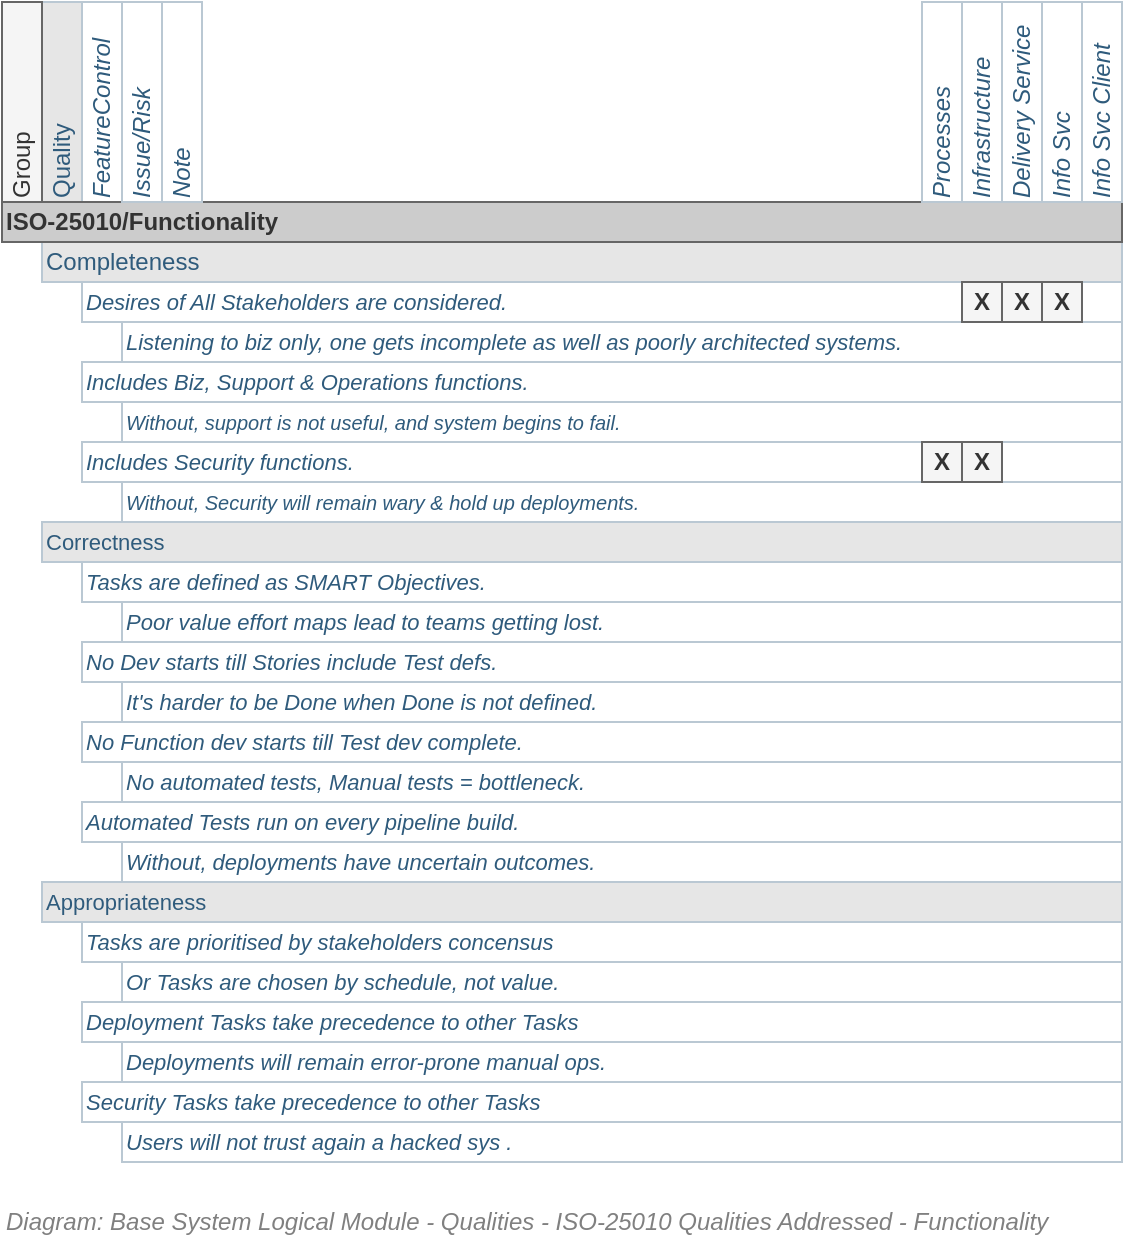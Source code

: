 <mxfile compressed="false" version="17.5.0" type="google">
  <diagram name="Qualities/Addressed/Functionality" id="Rk6DG9-bEqPo-LxvNJbG">
    <mxGraphModel grid="1" page="1" gridSize="10" guides="1" tooltips="1" connect="1" arrows="1" fold="1" pageScale="1" pageWidth="827" pageHeight="1169" math="0" shadow="0">
      <root>
        <mxCell id="tGe2RUTvcF3WwCb3fpTQ-0" />
        <mxCell id="tGe2RUTvcF3WwCb3fpTQ-6" value="Diagram" parent="tGe2RUTvcF3WwCb3fpTQ-0" />
        <UserObject label="Completeness" id="tGe2RUTvcF3WwCb3fpTQ-11">
          <mxCell style="strokeColor=#bac8d3;html=1;fontColor=#2f5b7c;fontSize=12;align=left;fillColor=#E6E6E6;" parent="tGe2RUTvcF3WwCb3fpTQ-6" vertex="1">
            <mxGeometry x="140" y="300" width="540" height="20" as="geometry" />
          </mxCell>
        </UserObject>
        <UserObject label="Correctness" id="tGe2RUTvcF3WwCb3fpTQ-12">
          <mxCell style="strokeColor=#bac8d3;html=1;fontColor=#2f5b7c;fontSize=11;align=left;fillColor=#E6E6E6;" parent="tGe2RUTvcF3WwCb3fpTQ-6" vertex="1">
            <mxGeometry x="140" y="440" width="540" height="20" as="geometry" />
          </mxCell>
        </UserObject>
        <UserObject label="Appropriateness" id="tGe2RUTvcF3WwCb3fpTQ-13">
          <mxCell style="strokeColor=#bac8d3;html=1;fontColor=#2f5b7c;fontSize=11;align=left;fillColor=#E6E6E6;" parent="tGe2RUTvcF3WwCb3fpTQ-6" vertex="1">
            <mxGeometry x="140" y="620" width="540" height="20" as="geometry" />
          </mxCell>
        </UserObject>
        <UserObject label="Quality" id="tGe2RUTvcF3WwCb3fpTQ-14">
          <mxCell style="strokeColor=#bac8d3;html=1;fontColor=#2f5b7c;fontSize=12;align=left;horizontal=0;fillColor=#E6E6E6;" parent="tGe2RUTvcF3WwCb3fpTQ-6" vertex="1">
            <mxGeometry x="140" y="180" width="20" height="100" as="geometry" />
          </mxCell>
        </UserObject>
        <UserObject label="FeatureControl" id="tGe2RUTvcF3WwCb3fpTQ-15">
          <mxCell style="strokeColor=#bac8d3;html=1;fontColor=#2f5b7c;fontSize=12;align=left;horizontal=0;fontStyle=2" parent="tGe2RUTvcF3WwCb3fpTQ-6" vertex="1">
            <mxGeometry x="160" y="180" width="20" height="100" as="geometry" />
          </mxCell>
        </UserObject>
        <UserObject label="Desires of All Stakeholders are considered." id="tGe2RUTvcF3WwCb3fpTQ-17">
          <mxCell style="strokeColor=#bac8d3;html=1;fontColor=#2f5b7c;fontSize=11;align=left;fontStyle=2" parent="tGe2RUTvcF3WwCb3fpTQ-6" vertex="1">
            <mxGeometry x="160" y="320" width="520" height="20" as="geometry" />
          </mxCell>
        </UserObject>
        <UserObject label="&lt;font style=&quot;font-size: 11px;&quot;&gt;Tasks are prioritised by stakeholders concensus&lt;/font&gt;" id="tGe2RUTvcF3WwCb3fpTQ-21">
          <mxCell style="strokeColor=#bac8d3;html=1;fontColor=#2f5b7c;fontSize=11;align=left;fontStyle=2" parent="tGe2RUTvcF3WwCb3fpTQ-6" vertex="1">
            <mxGeometry x="160" y="640" width="520" height="20" as="geometry" />
          </mxCell>
        </UserObject>
        <UserObject label="Tasks are defined as SMART Objectives." id="tGe2RUTvcF3WwCb3fpTQ-22">
          <mxCell style="strokeColor=#bac8d3;html=1;fontColor=#2f5b7c;fontSize=11;align=left;fontStyle=2" parent="tGe2RUTvcF3WwCb3fpTQ-6" vertex="1">
            <mxGeometry x="160" y="460" width="520" height="20" as="geometry" />
          </mxCell>
        </UserObject>
        <UserObject label="Automated Tests run on every pipeline build." id="tGe2RUTvcF3WwCb3fpTQ-23">
          <mxCell style="strokeColor=#bac8d3;html=1;fontColor=#2f5b7c;fontSize=11;align=left;fontStyle=2" parent="tGe2RUTvcF3WwCb3fpTQ-6" vertex="1">
            <mxGeometry x="160" y="580" width="520" height="20" as="geometry" />
          </mxCell>
        </UserObject>
        <UserObject label="Includes Biz, Support &amp;amp; Operations functions.&amp;nbsp;" id="tGe2RUTvcF3WwCb3fpTQ-26">
          <mxCell style="strokeColor=#bac8d3;html=1;fontColor=#2f5b7c;fontSize=11;align=left;fontStyle=2" parent="tGe2RUTvcF3WwCb3fpTQ-6" vertex="1">
            <mxGeometry x="160" y="360" width="520" height="20" as="geometry" />
          </mxCell>
        </UserObject>
        <UserObject label="ISO-25010/Functionality" id="tGe2RUTvcF3WwCb3fpTQ-27">
          <mxCell style="strokeColor=#666666;html=1;fontColor=#333333;fontSize=12;align=left;fontStyle=1;fillColor=#CCCCCC;" parent="tGe2RUTvcF3WwCb3fpTQ-6" vertex="1">
            <mxGeometry x="120" y="280" width="560" height="20" as="geometry" />
          </mxCell>
        </UserObject>
        <UserObject label="Group" id="tGe2RUTvcF3WwCb3fpTQ-28">
          <mxCell style="strokeColor=#666666;html=1;fontColor=#333333;fontSize=12;align=left;horizontal=0;fillColor=#f5f5f5;" parent="tGe2RUTvcF3WwCb3fpTQ-6" vertex="1">
            <mxGeometry x="120" y="180" width="20" height="100" as="geometry" />
          </mxCell>
        </UserObject>
        <UserObject label="No Dev starts till Stories include Test defs." id="tGe2RUTvcF3WwCb3fpTQ-29">
          <mxCell style="strokeColor=#bac8d3;html=1;fontColor=#2f5b7c;fontSize=11;align=left;fontStyle=2" parent="tGe2RUTvcF3WwCb3fpTQ-6" vertex="1">
            <mxGeometry x="160" y="500" width="520" height="20" as="geometry" />
          </mxCell>
        </UserObject>
        <UserObject label="No Function dev starts till Test dev complete." id="tGe2RUTvcF3WwCb3fpTQ-30">
          <mxCell style="strokeColor=#bac8d3;html=1;fontColor=#2f5b7c;fontSize=11;align=left;fontStyle=2" parent="tGe2RUTvcF3WwCb3fpTQ-6" vertex="1">
            <mxGeometry x="160" y="540" width="520" height="20" as="geometry" />
          </mxCell>
        </UserObject>
        <UserObject label="Includes Security functions.&amp;nbsp;" id="tGe2RUTvcF3WwCb3fpTQ-31">
          <mxCell style="strokeColor=#bac8d3;html=1;fontColor=#2f5b7c;fontSize=11;align=left;fontStyle=2" parent="tGe2RUTvcF3WwCb3fpTQ-6" vertex="1">
            <mxGeometry x="160" y="400" width="520" height="20" as="geometry" />
          </mxCell>
        </UserObject>
        <UserObject label="&lt;font style=&quot;font-size: 11px;&quot;&gt;Deployment Tasks take precedence to other Tasks&lt;/font&gt;" id="tGe2RUTvcF3WwCb3fpTQ-34">
          <mxCell style="strokeColor=#bac8d3;html=1;fontColor=#2f5b7c;fontSize=11;align=left;fontStyle=2" parent="tGe2RUTvcF3WwCb3fpTQ-6" vertex="1">
            <mxGeometry x="160" y="680" width="520" height="20" as="geometry" />
          </mxCell>
        </UserObject>
        <UserObject label="&lt;font style=&quot;font-size: 11px;&quot;&gt;Security Tasks take precedence to other Tasks&lt;/font&gt;" id="tGe2RUTvcF3WwCb3fpTQ-35">
          <mxCell style="strokeColor=#bac8d3;html=1;fontColor=#2f5b7c;fontSize=11;align=left;fontStyle=2" parent="tGe2RUTvcF3WwCb3fpTQ-6" vertex="1">
            <mxGeometry x="160" y="720" width="520" height="20" as="geometry" />
          </mxCell>
        </UserObject>
        <UserObject label="Listening to biz only, one gets incomplete as well as poorly architected systems." id="tGe2RUTvcF3WwCb3fpTQ-59">
          <mxCell style="strokeColor=#bac8d3;html=1;fontColor=#2f5b7c;fontSize=11;align=left;fontStyle=2" parent="tGe2RUTvcF3WwCb3fpTQ-6" vertex="1">
            <mxGeometry x="180" y="340" width="500" height="20" as="geometry" />
          </mxCell>
        </UserObject>
        <UserObject label="&lt;font style=&quot;font-size: 10px&quot;&gt;Without, support is not useful, and system begins to fail.&lt;/font&gt;" id="tGe2RUTvcF3WwCb3fpTQ-60">
          <mxCell style="strokeColor=#bac8d3;html=1;fontColor=#2f5b7c;fontSize=11;align=left;fontStyle=2" parent="tGe2RUTvcF3WwCb3fpTQ-6" vertex="1">
            <mxGeometry x="180" y="380" width="500" height="20" as="geometry" />
          </mxCell>
        </UserObject>
        <UserObject label="Poor value effort maps lead to teams getting lost." id="tGe2RUTvcF3WwCb3fpTQ-61">
          <mxCell style="strokeColor=#bac8d3;html=1;fontColor=#2f5b7c;fontSize=11;align=left;fontStyle=2" parent="tGe2RUTvcF3WwCb3fpTQ-6" vertex="1">
            <mxGeometry x="180" y="480" width="500" height="20" as="geometry" />
          </mxCell>
        </UserObject>
        <UserObject label="It&#39;s harder to be Done when Done is not defined." id="tGe2RUTvcF3WwCb3fpTQ-62">
          <mxCell style="strokeColor=#bac8d3;html=1;fontColor=#2f5b7c;fontSize=11;align=left;fontStyle=2" parent="tGe2RUTvcF3WwCb3fpTQ-6" vertex="1">
            <mxGeometry x="180" y="520" width="500" height="20" as="geometry" />
          </mxCell>
        </UserObject>
        <UserObject label="No automated tests, Manual tests = bottleneck." id="tGe2RUTvcF3WwCb3fpTQ-63">
          <mxCell style="strokeColor=#bac8d3;html=1;fontColor=#2f5b7c;fontSize=11;align=left;fontStyle=2" parent="tGe2RUTvcF3WwCb3fpTQ-6" vertex="1">
            <mxGeometry x="180" y="560" width="500" height="20" as="geometry" />
          </mxCell>
        </UserObject>
        <UserObject label="Without, deployments have uncertain outcomes." id="tGe2RUTvcF3WwCb3fpTQ-64">
          <mxCell style="strokeColor=#bac8d3;html=1;fontColor=#2f5b7c;fontSize=11;align=left;fontStyle=2" parent="tGe2RUTvcF3WwCb3fpTQ-6" vertex="1">
            <mxGeometry x="180" y="600" width="500" height="20" as="geometry" />
          </mxCell>
        </UserObject>
        <UserObject label="Or Tasks are chosen by schedule, not value." id="tGe2RUTvcF3WwCb3fpTQ-65">
          <mxCell style="strokeColor=#bac8d3;html=1;fontColor=#2f5b7c;fontSize=11;align=left;fontStyle=2" parent="tGe2RUTvcF3WwCb3fpTQ-6" vertex="1">
            <mxGeometry x="180" y="660" width="500" height="20" as="geometry" />
          </mxCell>
        </UserObject>
        <UserObject label="Deployments will remain error-prone manual ops." id="tGe2RUTvcF3WwCb3fpTQ-66">
          <mxCell style="strokeColor=#bac8d3;html=1;fontColor=#2f5b7c;fontSize=11;align=left;fontStyle=2" parent="tGe2RUTvcF3WwCb3fpTQ-6" vertex="1">
            <mxGeometry x="180" y="700" width="500" height="20" as="geometry" />
          </mxCell>
        </UserObject>
        <UserObject label="Users will not trust again a hacked sys ." id="tGe2RUTvcF3WwCb3fpTQ-67">
          <mxCell style="strokeColor=#bac8d3;html=1;fontColor=#2f5b7c;fontSize=11;align=left;fontStyle=2" parent="tGe2RUTvcF3WwCb3fpTQ-6" vertex="1">
            <mxGeometry x="180" y="740" width="500" height="20" as="geometry" />
          </mxCell>
        </UserObject>
        <UserObject label="&lt;font style=&quot;font-size: 10px&quot;&gt;Without, Security will remain wary &amp;amp; hold up deployments.&lt;/font&gt;" id="tGe2RUTvcF3WwCb3fpTQ-68">
          <mxCell style="strokeColor=#bac8d3;html=1;fontColor=#2f5b7c;fontSize=11;align=left;fontStyle=2" parent="tGe2RUTvcF3WwCb3fpTQ-6" vertex="1">
            <mxGeometry x="180" y="420" width="500" height="20" as="geometry" />
          </mxCell>
        </UserObject>
        <UserObject label="Issue/Risk" id="NLUKOCabQKpV-Dze4Qcs-0">
          <mxCell style="strokeColor=#bac8d3;html=1;fontColor=#2f5b7c;fontSize=12;align=left;horizontal=0;fontStyle=2" parent="tGe2RUTvcF3WwCb3fpTQ-6" vertex="1">
            <mxGeometry x="180" y="180" width="20" height="100" as="geometry" />
          </mxCell>
        </UserObject>
        <UserObject label="Note" id="NLUKOCabQKpV-Dze4Qcs-1">
          <mxCell style="strokeColor=#bac8d3;html=1;fontColor=#2f5b7c;fontSize=12;align=left;horizontal=0;fontStyle=2" parent="tGe2RUTvcF3WwCb3fpTQ-6" vertex="1">
            <mxGeometry x="200" y="180" width="20" height="100" as="geometry" />
          </mxCell>
        </UserObject>
        <UserObject label="Infrastructure" id="rR9YJhHiQ0FGLTgv3090-0">
          <mxCell style="strokeColor=#bac8d3;html=1;fontColor=#2f5b7c;fontSize=12;align=left;horizontal=0;fontStyle=2" parent="tGe2RUTvcF3WwCb3fpTQ-6" vertex="1">
            <mxGeometry x="600" y="180" width="20" height="100" as="geometry" />
          </mxCell>
        </UserObject>
        <UserObject label="Info Svc" id="rR9YJhHiQ0FGLTgv3090-1">
          <mxCell style="strokeColor=#bac8d3;html=1;fontColor=#2f5b7c;fontSize=12;align=left;horizontal=0;fontStyle=2" parent="tGe2RUTvcF3WwCb3fpTQ-6" vertex="1">
            <mxGeometry x="640" y="180" width="20" height="100" as="geometry" />
          </mxCell>
        </UserObject>
        <UserObject label="Info Svc Client" id="rR9YJhHiQ0FGLTgv3090-2">
          <mxCell style="strokeColor=#bac8d3;html=1;fontColor=#2f5b7c;fontSize=12;align=left;horizontal=0;fontStyle=2" parent="tGe2RUTvcF3WwCb3fpTQ-6" vertex="1">
            <mxGeometry x="660" y="180" width="20" height="100" as="geometry" />
          </mxCell>
        </UserObject>
        <UserObject label="Delivery Service" id="rR9YJhHiQ0FGLTgv3090-3">
          <mxCell style="strokeColor=#bac8d3;html=1;fontColor=#2f5b7c;fontSize=12;align=left;horizontal=0;fontStyle=2" parent="tGe2RUTvcF3WwCb3fpTQ-6" vertex="1">
            <mxGeometry x="620" y="180" width="20" height="100" as="geometry" />
          </mxCell>
        </UserObject>
        <mxCell id="rR9YJhHiQ0FGLTgv3090-4" value="&lt;b&gt;X&lt;/b&gt;" style="text;html=1;strokeColor=#666666;fillColor=#f5f5f5;align=center;verticalAlign=middle;whiteSpace=wrap;rounded=0;fontSize=12;fontColor=#333333;" parent="tGe2RUTvcF3WwCb3fpTQ-6" vertex="1">
          <mxGeometry x="640" y="320" width="20" height="20" as="geometry" />
        </mxCell>
        <UserObject label="Processes" id="rR9YJhHiQ0FGLTgv3090-5">
          <mxCell style="strokeColor=#bac8d3;html=1;fontColor=#2f5b7c;fontSize=12;align=left;horizontal=0;fontStyle=2" parent="tGe2RUTvcF3WwCb3fpTQ-6" vertex="1">
            <mxGeometry x="580" y="180" width="20" height="100" as="geometry" />
          </mxCell>
        </UserObject>
        <mxCell id="rR9YJhHiQ0FGLTgv3090-6" value="&lt;b&gt;X&lt;/b&gt;" style="text;html=1;strokeColor=#666666;fillColor=#f5f5f5;align=center;verticalAlign=middle;whiteSpace=wrap;rounded=0;fontSize=12;fontColor=#333333;" parent="tGe2RUTvcF3WwCb3fpTQ-6" vertex="1">
          <mxGeometry x="620" y="320" width="20" height="20" as="geometry" />
        </mxCell>
        <mxCell id="rR9YJhHiQ0FGLTgv3090-7" value="&lt;b&gt;X&lt;/b&gt;" style="text;html=1;strokeColor=#666666;fillColor=#f5f5f5;align=center;verticalAlign=middle;whiteSpace=wrap;rounded=0;fontSize=12;fontColor=#333333;" parent="tGe2RUTvcF3WwCb3fpTQ-6" vertex="1">
          <mxGeometry x="600" y="320" width="20" height="20" as="geometry" />
        </mxCell>
        <mxCell id="rR9YJhHiQ0FGLTgv3090-8" value="&lt;b&gt;X&lt;/b&gt;" style="text;html=1;strokeColor=#666666;fillColor=#f5f5f5;align=center;verticalAlign=middle;whiteSpace=wrap;rounded=0;fontSize=12;fontColor=#333333;" parent="tGe2RUTvcF3WwCb3fpTQ-6" vertex="1">
          <mxGeometry x="600" y="400" width="20" height="20" as="geometry" />
        </mxCell>
        <mxCell id="rR9YJhHiQ0FGLTgv3090-9" value="&lt;b&gt;X&lt;/b&gt;" style="text;html=1;strokeColor=#666666;fillColor=#f5f5f5;align=center;verticalAlign=middle;whiteSpace=wrap;rounded=0;fontSize=12;fontColor=#333333;" parent="tGe2RUTvcF3WwCb3fpTQ-6" vertex="1">
          <mxGeometry x="580" y="400" width="20" height="20" as="geometry" />
        </mxCell>
        <mxCell id="fkWaNnH7V_RR23t6pb40-0" value="Title/Diagram" parent="tGe2RUTvcF3WwCb3fpTQ-0" />
        <mxCell id="fkWaNnH7V_RR23t6pb40-1" value="&lt;font style=&quot;font-size: 12px ; font-weight: normal&quot;&gt;&lt;i style=&quot;font-size: 12px&quot;&gt;Diagram: Base&amp;nbsp;&lt;/i&gt;&lt;i&gt;System&amp;nbsp;&lt;/i&gt;&lt;i style=&quot;font-size: 12px&quot;&gt;Logical Module -&amp;nbsp;Qualities - ISO-25010 Qualities Addressed - Functionality&lt;/i&gt;&lt;/font&gt;" style="text;strokeColor=none;fillColor=none;html=1;fontSize=12;fontStyle=1;verticalAlign=middle;align=left;shadow=0;glass=0;comic=0;opacity=30;fontColor=#808080;" parent="fkWaNnH7V_RR23t6pb40-0" vertex="1">
          <mxGeometry x="120" y="780" width="520" height="20" as="geometry" />
        </mxCell>
        <mxCell id="tGe2RUTvcF3WwCb3fpTQ-1" value="About" parent="tGe2RUTvcF3WwCb3fpTQ-0" />
      </root>
    </mxGraphModel>
  </diagram>
</mxfile>
